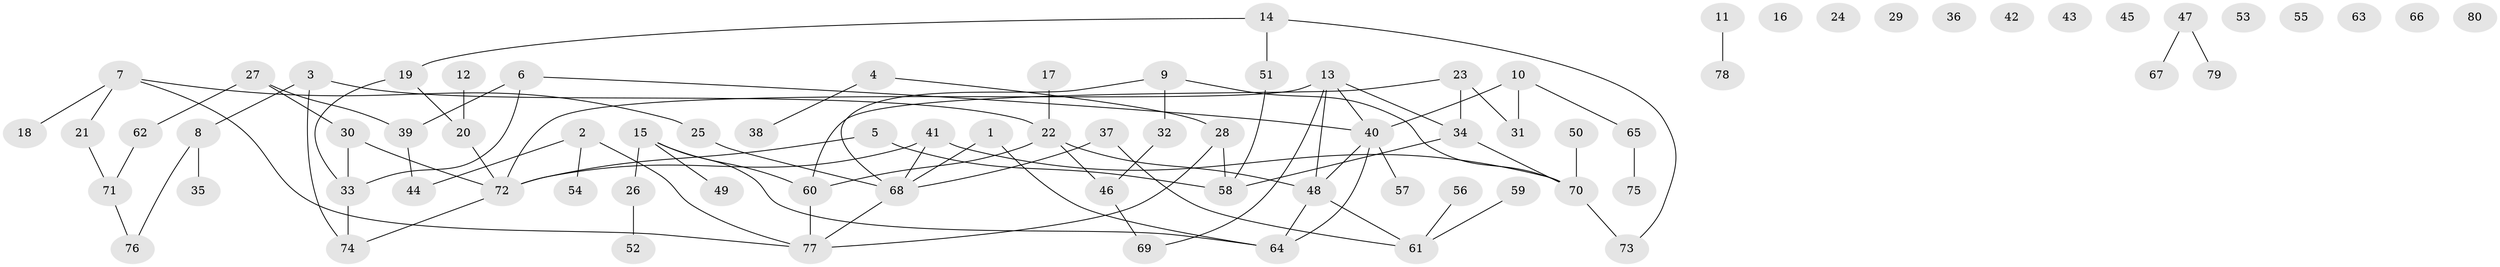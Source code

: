// coarse degree distribution, {4: 0.1509433962264151, 2: 0.09433962264150944, 3: 0.1509433962264151, 5: 0.018867924528301886, 6: 0.05660377358490566, 0: 0.24528301886792453, 1: 0.22641509433962265, 7: 0.03773584905660377, 9: 0.018867924528301886}
// Generated by graph-tools (version 1.1) at 2025/41/03/06/25 10:41:24]
// undirected, 80 vertices, 90 edges
graph export_dot {
graph [start="1"]
  node [color=gray90,style=filled];
  1;
  2;
  3;
  4;
  5;
  6;
  7;
  8;
  9;
  10;
  11;
  12;
  13;
  14;
  15;
  16;
  17;
  18;
  19;
  20;
  21;
  22;
  23;
  24;
  25;
  26;
  27;
  28;
  29;
  30;
  31;
  32;
  33;
  34;
  35;
  36;
  37;
  38;
  39;
  40;
  41;
  42;
  43;
  44;
  45;
  46;
  47;
  48;
  49;
  50;
  51;
  52;
  53;
  54;
  55;
  56;
  57;
  58;
  59;
  60;
  61;
  62;
  63;
  64;
  65;
  66;
  67;
  68;
  69;
  70;
  71;
  72;
  73;
  74;
  75;
  76;
  77;
  78;
  79;
  80;
  1 -- 64;
  1 -- 68;
  2 -- 44;
  2 -- 54;
  2 -- 77;
  3 -- 8;
  3 -- 22;
  3 -- 74;
  4 -- 28;
  4 -- 38;
  5 -- 58;
  5 -- 72;
  6 -- 33;
  6 -- 39;
  6 -- 40;
  7 -- 18;
  7 -- 21;
  7 -- 25;
  7 -- 77;
  8 -- 35;
  8 -- 76;
  9 -- 32;
  9 -- 68;
  9 -- 70;
  10 -- 31;
  10 -- 40;
  10 -- 65;
  11 -- 78;
  12 -- 20;
  13 -- 34;
  13 -- 40;
  13 -- 48;
  13 -- 69;
  13 -- 72;
  14 -- 19;
  14 -- 51;
  14 -- 73;
  15 -- 26;
  15 -- 49;
  15 -- 60;
  15 -- 64;
  17 -- 22;
  19 -- 20;
  19 -- 33;
  20 -- 72;
  21 -- 71;
  22 -- 46;
  22 -- 48;
  22 -- 60;
  23 -- 31;
  23 -- 34;
  23 -- 60;
  25 -- 68;
  26 -- 52;
  27 -- 30;
  27 -- 39;
  27 -- 62;
  28 -- 58;
  28 -- 77;
  30 -- 33;
  30 -- 72;
  32 -- 46;
  33 -- 74;
  34 -- 58;
  34 -- 70;
  37 -- 61;
  37 -- 68;
  39 -- 44;
  40 -- 48;
  40 -- 57;
  40 -- 64;
  41 -- 68;
  41 -- 70;
  41 -- 72;
  46 -- 69;
  47 -- 67;
  47 -- 79;
  48 -- 61;
  48 -- 64;
  50 -- 70;
  51 -- 58;
  56 -- 61;
  59 -- 61;
  60 -- 77;
  62 -- 71;
  65 -- 75;
  68 -- 77;
  70 -- 73;
  71 -- 76;
  72 -- 74;
}
